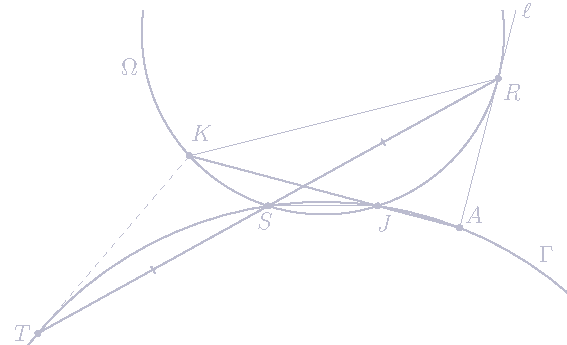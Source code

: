 import geometry;
size(10cm);

pen penColor = rgb("bcbdd0");

triangle t = triangleabc(4, 6, 2.5);
point J  = t.B;
point R  = t.C;
point _S = t.A;

triangle t = triangle(R, J, _S);

point T = -1*R;

circle w = circle(t);

line l = tangents(w, R)[0];

circle G = circle(T, _S, J);

point A = intersectionpoints(G, l)[1];

point K = intersectionpoints(w, line(J, A))[1];

inversion I = inversion(circle(R, sqrt(2)*length(segment(R, _S))));//sqrt(2) * length(segment(R, _S)));

//draw(segment(R, _S), bp+red*1.2);
//draw(circle(R, length(segment(R, _S))), bp+red*1.2);

point Kp = I * K;
point Tp = I * T;
point Sp = I * _S;
point Ap = I * A;
point Jp = I * J;


//draw(circle(I), dashed);
//dot("$Q$", Kp, N*1.3+W);
//dot("$J'$", Jp);
//dot(Tp, linewidth(4)+red);
//dot(Sp, linewidth(4)+green);
//draw(segment(Kp, A), linewidth(0.3));
//draw(I * w, linewidth(0.3));
//draw(line(R, false, J), linewidth(0.3));

//draw(segment(K, Kp), dashed+linewidth(0.3));
//draw(segment(A, T), linewidth(0.3));



//clipdraw(Label("$\gamma$"), circle(Kp, _S, R), dashed+linewidth(0.3));
//draw(I * G, linewidth(5)+blue);
//draw(I * line(K, T), linewidth(5)+orange);
//draw(circle(R, K, T));

//draw
//draw(t);
draw(segment(_S, J), linewidth(0.3) + penColor);
//draw(segment(_S, J));

clipdraw(Label("$\Omega$", Relative(-0.47), W), w, penColor);
clipdraw(Label("$D$", Relative(0.01)), w, invisible);
//draw(arc(G, A, Jp));
clipdraw(Label("$\Gamma$", Relative(0.155), NE), G, penColor);
draw(Label("$\ell$", Relative(1), E,  fontsize(10.5) + penColor), line(A, false, R), linewidth(0.4) + penColor);


draw(segment(_S, R), penColor, StickIntervalMarker(1, 1, 3.5, linewidth(0.5) + penColor));
draw(segment(_S, T), penColor, StickIntervalMarker(1, 1, 3.5, linewidth(0.5) + penColor));

draw(line(T, K, false), dashed + linewidth(0.4) + penColor);

draw(segment(A, K), penColor);
//draw(segment(Ap, T));

draw(segment(K, R), linewidth(0.3) + penColor);

dot("$A$", A, NE, penColor);
//dot(Label("$K$", UnFill), K, S+W*2);
dot(Label("$K$"), K, N*2+E, penColor);

dot("$T$", T, W, penColor);
dot(Label("$J$", UnFill), J, S*1.16+E*0.5, penColor);
dot("$R$", R, SE, penColor);
dot("$S$", _S, S+W*0.2, penColor);

//markangle(A, T, R,  Fill(black), n=1, radius=5mm);
//markangle(K, J, _S, Fill(black), n=1, radius=5mm);
//markangle(K, R, _S, Fill(black), n=1, radius=5mm);


addMargins(cm/5, 0);
